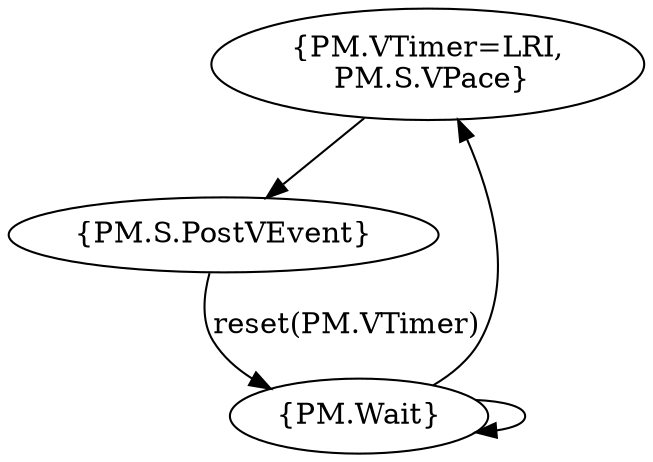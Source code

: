 digraph {
  1 [label="{PM.VTimer=LRI,\n PM.S.VPace}"];
  4 [label="{PM.S.PostVEvent}"]
  3 [label="{PM.Wait}"];
  1->4;
  4->3 [label = "reset(PM.VTimer)"]
  3->3;
  3->1;
}
